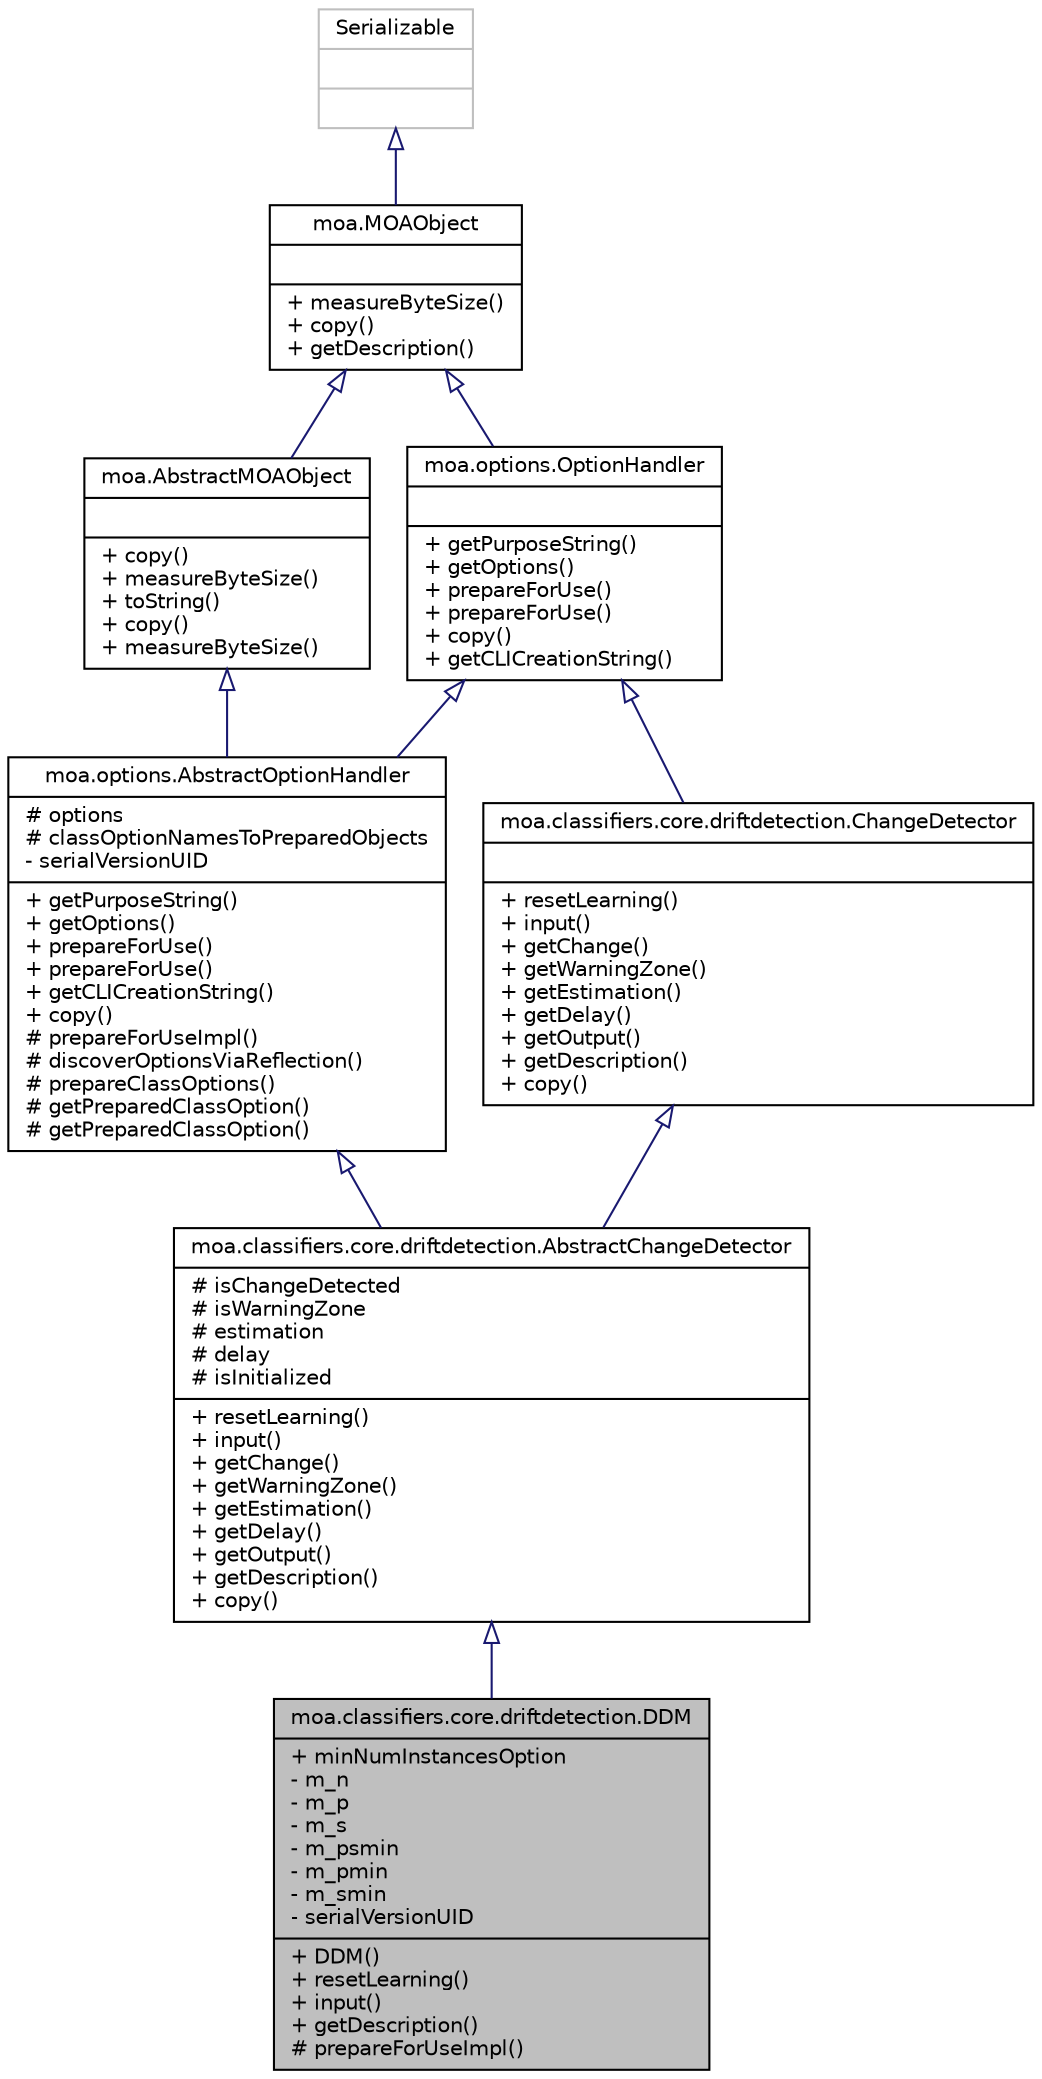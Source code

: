 digraph G
{
  edge [fontname="Helvetica",fontsize="10",labelfontname="Helvetica",labelfontsize="10"];
  node [fontname="Helvetica",fontsize="10",shape=record];
  Node1 [label="{moa.classifiers.core.driftdetection.DDM\n|+ minNumInstancesOption\l- m_n\l- m_p\l- m_s\l- m_psmin\l- m_pmin\l- m_smin\l- serialVersionUID\l|+ DDM()\l+ resetLearning()\l+ input()\l+ getDescription()\l# prepareForUseImpl()\l}",height=0.2,width=0.4,color="black", fillcolor="grey75", style="filled" fontcolor="black"];
  Node2 -> Node1 [dir=back,color="midnightblue",fontsize="10",style="solid",arrowtail="empty",fontname="Helvetica"];
  Node2 [label="{moa.classifiers.core.driftdetection.AbstractChangeDetector\n|# isChangeDetected\l# isWarningZone\l# estimation\l# delay\l# isInitialized\l|+ resetLearning()\l+ input()\l+ getChange()\l+ getWarningZone()\l+ getEstimation()\l+ getDelay()\l+ getOutput()\l+ getDescription()\l+ copy()\l}",height=0.2,width=0.4,color="black", fillcolor="white", style="filled",URL="$classmoa_1_1classifiers_1_1core_1_1driftdetection_1_1AbstractChangeDetector.html",tooltip="Abstract Change Detector."];
  Node3 -> Node2 [dir=back,color="midnightblue",fontsize="10",style="solid",arrowtail="empty",fontname="Helvetica"];
  Node3 [label="{moa.options.AbstractOptionHandler\n|# options\l# classOptionNamesToPreparedObjects\l- serialVersionUID\l|+ getPurposeString()\l+ getOptions()\l+ prepareForUse()\l+ prepareForUse()\l+ getCLICreationString()\l+ copy()\l# prepareForUseImpl()\l# discoverOptionsViaReflection()\l# prepareClassOptions()\l# getPreparedClassOption()\l# getPreparedClassOption()\l}",height=0.2,width=0.4,color="black", fillcolor="white", style="filled",URL="$classmoa_1_1options_1_1AbstractOptionHandler.html",tooltip="Abstract Option Handler."];
  Node4 -> Node3 [dir=back,color="midnightblue",fontsize="10",style="solid",arrowtail="empty",fontname="Helvetica"];
  Node4 [label="{moa.AbstractMOAObject\n||+ copy()\l+ measureByteSize()\l+ toString()\l+ copy()\l+ measureByteSize()\l}",height=0.2,width=0.4,color="black", fillcolor="white", style="filled",URL="$classmoa_1_1AbstractMOAObject.html",tooltip="Abstract MOA Object."];
  Node5 -> Node4 [dir=back,color="midnightblue",fontsize="10",style="solid",arrowtail="empty",fontname="Helvetica"];
  Node5 [label="{moa.MOAObject\n||+ measureByteSize()\l+ copy()\l+ getDescription()\l}",height=0.2,width=0.4,color="black", fillcolor="white", style="filled",URL="$interfacemoa_1_1MOAObject.html",tooltip="Interface implemented by classes in MOA, so that all are serializable, can produce..."];
  Node6 -> Node5 [dir=back,color="midnightblue",fontsize="10",style="solid",arrowtail="empty",fontname="Helvetica"];
  Node6 [label="{Serializable\n||}",height=0.2,width=0.4,color="grey75", fillcolor="white", style="filled"];
  Node7 -> Node3 [dir=back,color="midnightblue",fontsize="10",style="solid",arrowtail="empty",fontname="Helvetica"];
  Node7 [label="{moa.options.OptionHandler\n||+ getPurposeString()\l+ getOptions()\l+ prepareForUse()\l+ prepareForUse()\l+ copy()\l+ getCLICreationString()\l}",height=0.2,width=0.4,color="black", fillcolor="white", style="filled",URL="$interfacemoa_1_1options_1_1OptionHandler.html",tooltip="Interface representing an object that handles options or parameters."];
  Node5 -> Node7 [dir=back,color="midnightblue",fontsize="10",style="solid",arrowtail="empty",fontname="Helvetica"];
  Node8 -> Node2 [dir=back,color="midnightblue",fontsize="10",style="solid",arrowtail="empty",fontname="Helvetica"];
  Node8 [label="{moa.classifiers.core.driftdetection.ChangeDetector\n||+ resetLearning()\l+ input()\l+ getChange()\l+ getWarningZone()\l+ getEstimation()\l+ getDelay()\l+ getOutput()\l+ getDescription()\l+ copy()\l}",height=0.2,width=0.4,color="black", fillcolor="white", style="filled",URL="$interfacemoa_1_1classifiers_1_1core_1_1driftdetection_1_1ChangeDetector.html",tooltip="Change Detector interface to implement methods that detects change."];
  Node7 -> Node8 [dir=back,color="midnightblue",fontsize="10",style="solid",arrowtail="empty",fontname="Helvetica"];
}
